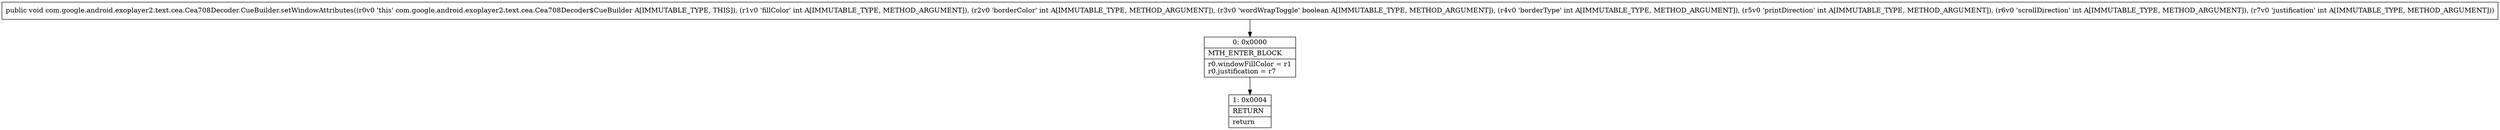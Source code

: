 digraph "CFG forcom.google.android.exoplayer2.text.cea.Cea708Decoder.CueBuilder.setWindowAttributes(IIZIIII)V" {
Node_0 [shape=record,label="{0\:\ 0x0000|MTH_ENTER_BLOCK\l|r0.windowFillColor = r1\lr0.justification = r7\l}"];
Node_1 [shape=record,label="{1\:\ 0x0004|RETURN\l|return\l}"];
MethodNode[shape=record,label="{public void com.google.android.exoplayer2.text.cea.Cea708Decoder.CueBuilder.setWindowAttributes((r0v0 'this' com.google.android.exoplayer2.text.cea.Cea708Decoder$CueBuilder A[IMMUTABLE_TYPE, THIS]), (r1v0 'fillColor' int A[IMMUTABLE_TYPE, METHOD_ARGUMENT]), (r2v0 'borderColor' int A[IMMUTABLE_TYPE, METHOD_ARGUMENT]), (r3v0 'wordWrapToggle' boolean A[IMMUTABLE_TYPE, METHOD_ARGUMENT]), (r4v0 'borderType' int A[IMMUTABLE_TYPE, METHOD_ARGUMENT]), (r5v0 'printDirection' int A[IMMUTABLE_TYPE, METHOD_ARGUMENT]), (r6v0 'scrollDirection' int A[IMMUTABLE_TYPE, METHOD_ARGUMENT]), (r7v0 'justification' int A[IMMUTABLE_TYPE, METHOD_ARGUMENT])) }"];
MethodNode -> Node_0;
Node_0 -> Node_1;
}

